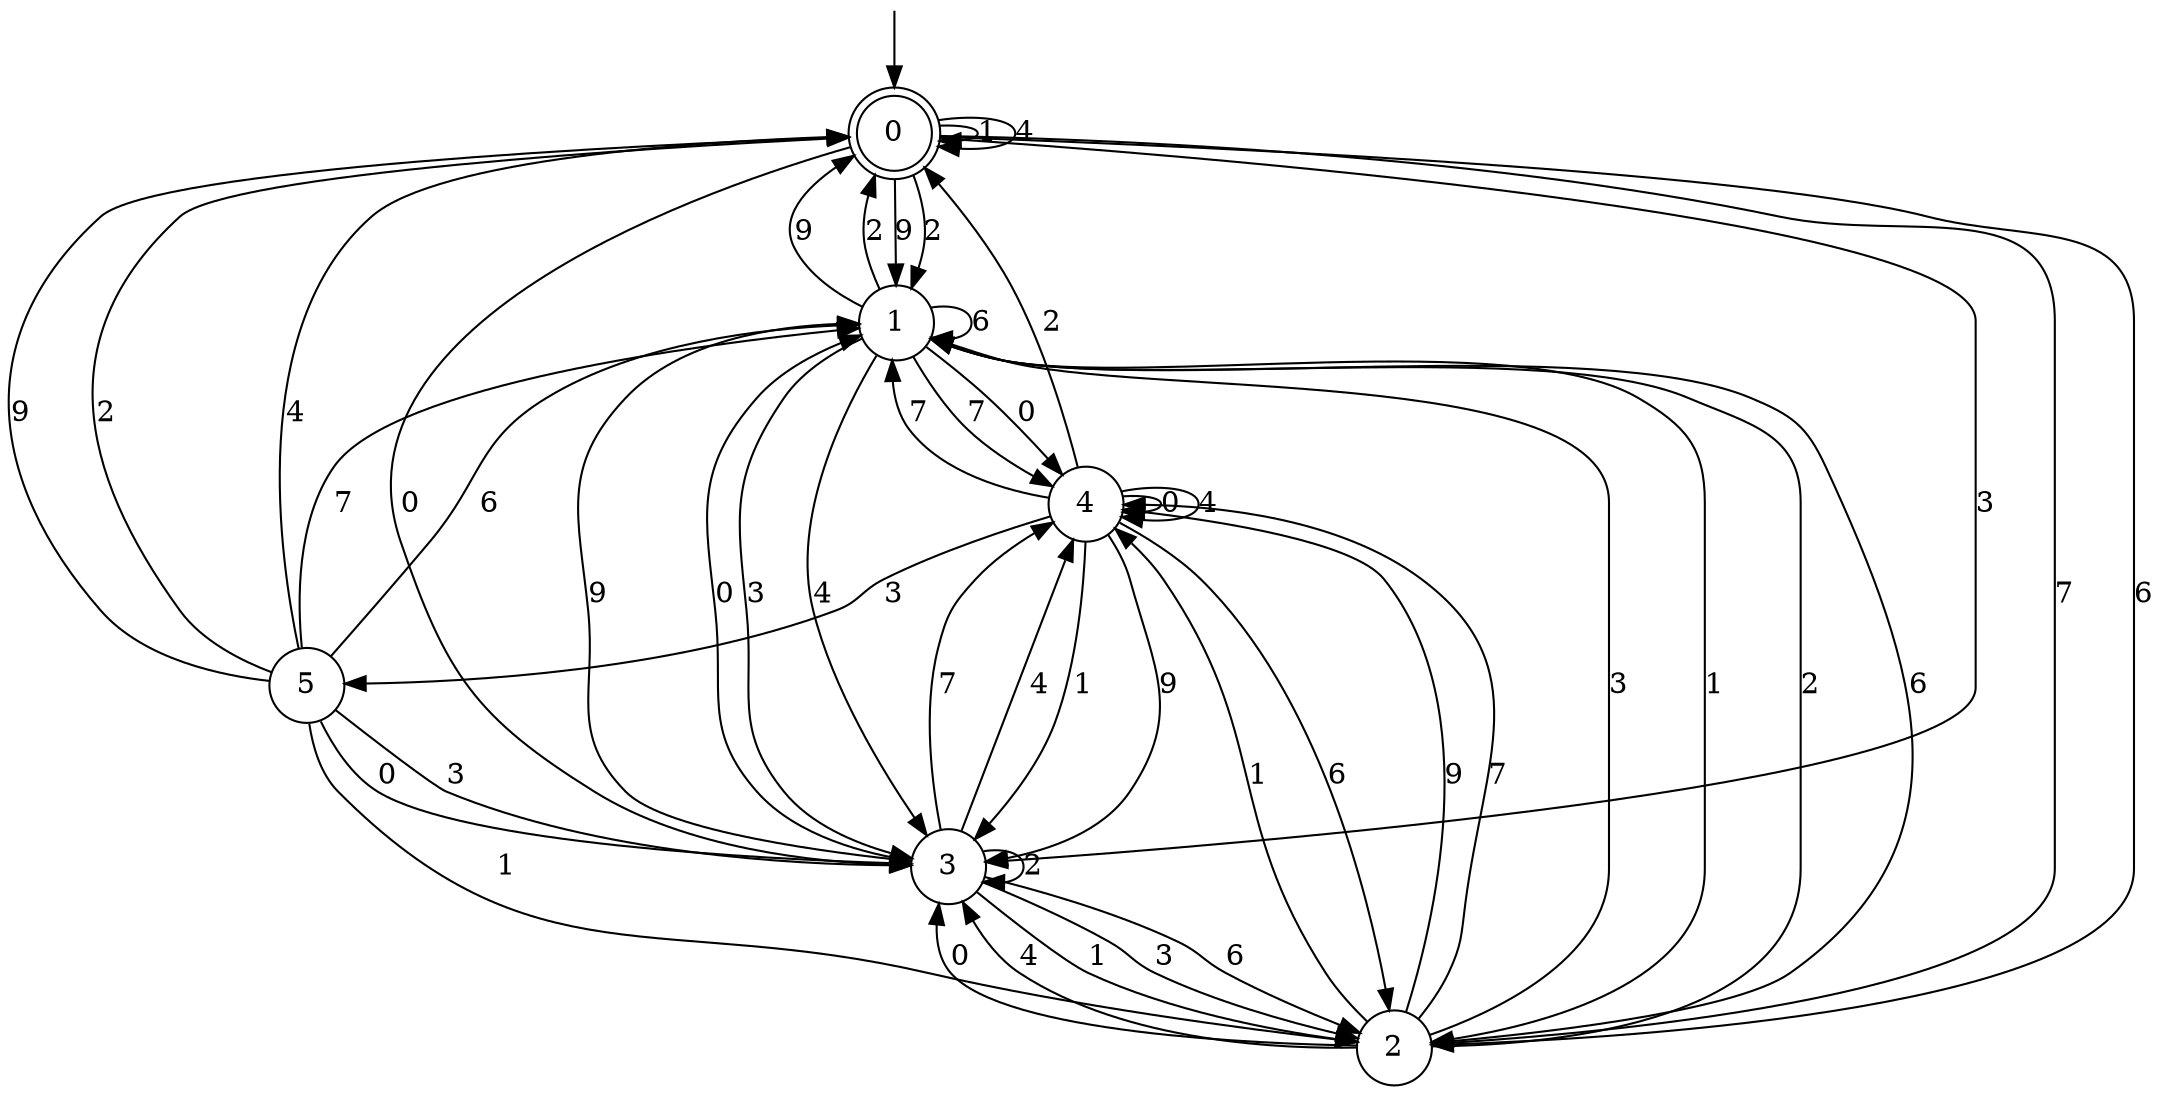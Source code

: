 digraph g {

	s0 [shape="doublecircle" label="0"];
	s1 [shape="circle" label="1"];
	s2 [shape="circle" label="2"];
	s3 [shape="circle" label="3"];
	s4 [shape="circle" label="4"];
	s5 [shape="circle" label="5"];
	s0 -> s1 [label="9"];
	s0 -> s1 [label="2"];
	s0 -> s2 [label="7"];
	s0 -> s0 [label="1"];
	s0 -> s3 [label="0"];
	s0 -> s2 [label="6"];
	s0 -> s3 [label="3"];
	s0 -> s0 [label="4"];
	s1 -> s0 [label="9"];
	s1 -> s0 [label="2"];
	s1 -> s4 [label="7"];
	s1 -> s2 [label="1"];
	s1 -> s4 [label="0"];
	s1 -> s1 [label="6"];
	s1 -> s3 [label="3"];
	s1 -> s3 [label="4"];
	s2 -> s4 [label="9"];
	s2 -> s1 [label="2"];
	s2 -> s4 [label="7"];
	s2 -> s4 [label="1"];
	s2 -> s3 [label="0"];
	s2 -> s1 [label="6"];
	s2 -> s1 [label="3"];
	s2 -> s3 [label="4"];
	s3 -> s1 [label="9"];
	s3 -> s3 [label="2"];
	s3 -> s4 [label="7"];
	s3 -> s2 [label="1"];
	s3 -> s1 [label="0"];
	s3 -> s2 [label="6"];
	s3 -> s2 [label="3"];
	s3 -> s4 [label="4"];
	s4 -> s3 [label="9"];
	s4 -> s0 [label="2"];
	s4 -> s1 [label="7"];
	s4 -> s3 [label="1"];
	s4 -> s4 [label="0"];
	s4 -> s2 [label="6"];
	s4 -> s5 [label="3"];
	s4 -> s4 [label="4"];
	s5 -> s0 [label="9"];
	s5 -> s0 [label="2"];
	s5 -> s1 [label="7"];
	s5 -> s2 [label="1"];
	s5 -> s3 [label="0"];
	s5 -> s1 [label="6"];
	s5 -> s3 [label="3"];
	s5 -> s0 [label="4"];

__start0 [label="" shape="none" width="0" height="0"];
__start0 -> s0;

}
